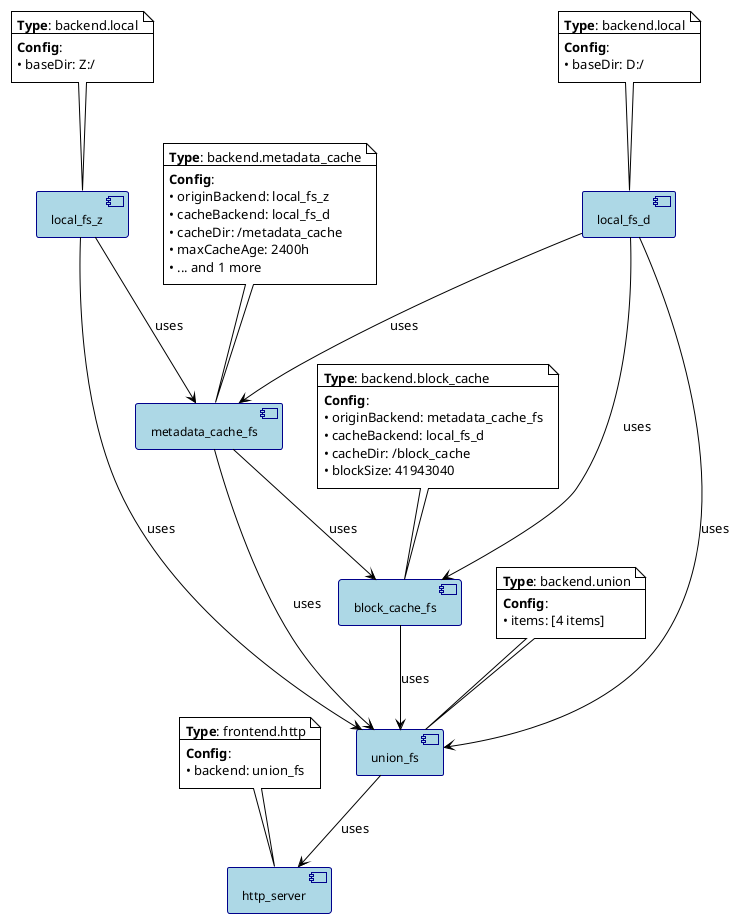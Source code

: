 @startuml
!define COMPONENT_DIAGRAM
!theme plain

skinparam backgroundColor White
skinparam componentBackgroundColor LightBlue
skinparam componentBorderColor DarkBlue
skinparam componentFontSize 12
skinparam componentStyle uml2

component [local_fs_d] as local_fs_d
note top of local_fs_d
  **Type**: backend.local
  --
  **Config**:
  • baseDir: D:/
end note

component [local_fs_z] as local_fs_z
note top of local_fs_z
  **Type**: backend.local
  --
  **Config**:
  • baseDir: Z:/
end note

component [metadata_cache_fs] as metadata_cache_fs
note top of metadata_cache_fs
  **Type**: backend.metadata_cache
  --
  **Config**:
  • originBackend: local_fs_z
  • cacheBackend: local_fs_d
  • cacheDir: /metadata_cache
  • maxCacheAge: 2400h
  • ... and 1 more
end note

component [block_cache_fs] as block_cache_fs
note top of block_cache_fs
  **Type**: backend.block_cache
  --
  **Config**:
  • originBackend: metadata_cache_fs
  • cacheBackend: local_fs_d
  • cacheDir: /block_cache
  • blockSize: 41943040
end note

component [union_fs] as union_fs
note top of union_fs
  **Type**: backend.union
  --
  **Config**:
  • items: [4 items]
end note

component [http_server] as http_server
note top of http_server
  **Type**: frontend.http
  --
  **Config**:
  • backend: union_fs
end note

' Dependencies
local_fs_z --> metadata_cache_fs : uses
local_fs_d --> metadata_cache_fs : uses
metadata_cache_fs --> block_cache_fs : uses
local_fs_d --> block_cache_fs : uses
local_fs_d --> union_fs : uses
local_fs_z --> union_fs : uses
metadata_cache_fs --> union_fs : uses
block_cache_fs --> union_fs : uses
union_fs --> http_server : uses

@enduml
